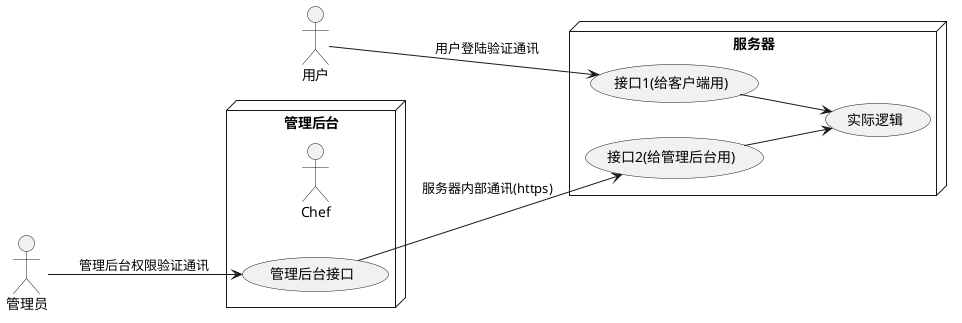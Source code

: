 @startuml

left to right direction
actor "用户" as user
actor "管理员" as admin

node "管理后台" {
  actor Chef as c
  usecase "管理后台接口" as interfaceA
}

node "服务器" {
  usecase "接口1(给客户端用)" as interfaceForClient
  usecase "接口2(给管理后台用)" as interfaceForAdmin
  usecase "实际逻辑" as realLogic
  interfaceForClient --> realLogic
  interfaceForAdmin --> realLogic
}

interfaceA --> interfaceForAdmin: 服务器内部通讯(https)
user --> interfaceForClient: 用户登陆验证通讯
admin --> interfaceA: 管理后台权限验证通讯

@enduml